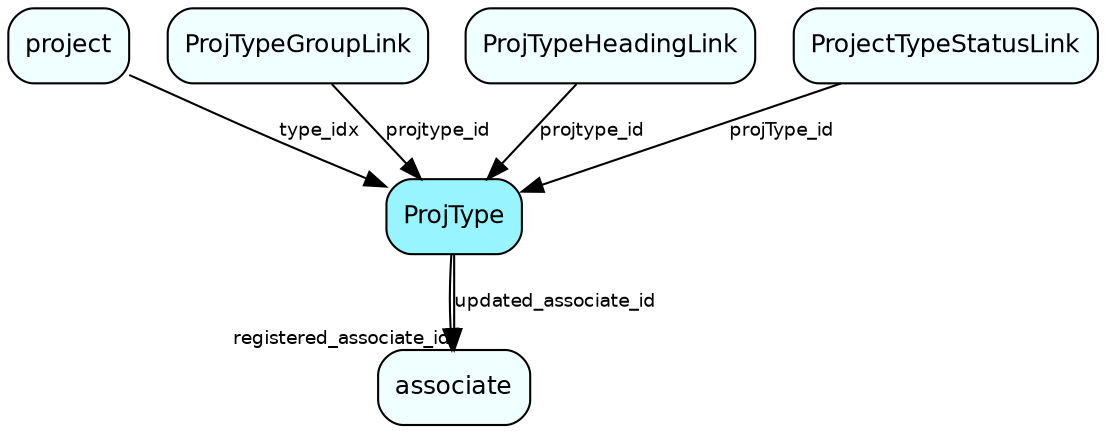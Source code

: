digraph ProjType  {
node [shape = box style="rounded, filled" fontname = "Helvetica" fontsize = "12" ]
edge [fontname = "Helvetica" fontsize = "9"]

ProjType[fillcolor = "cadetblue1"]
associate[fillcolor = "azure1"]
project[fillcolor = "azure1"]
ProjTypeGroupLink[fillcolor = "azure1"]
ProjTypeHeadingLink[fillcolor = "azure1"]
ProjectTypeStatusLink[fillcolor = "azure1"]
ProjType -> associate [headlabel = "registered_associate_id"]
ProjType -> associate [label = "updated_associate_id"]
project -> ProjType [label = "type_idx"]
ProjTypeGroupLink -> ProjType [label = "projtype_id"]
ProjTypeHeadingLink -> ProjType [label = "projtype_id"]
ProjectTypeStatusLink -> ProjType [label = "projType_id"]
}
